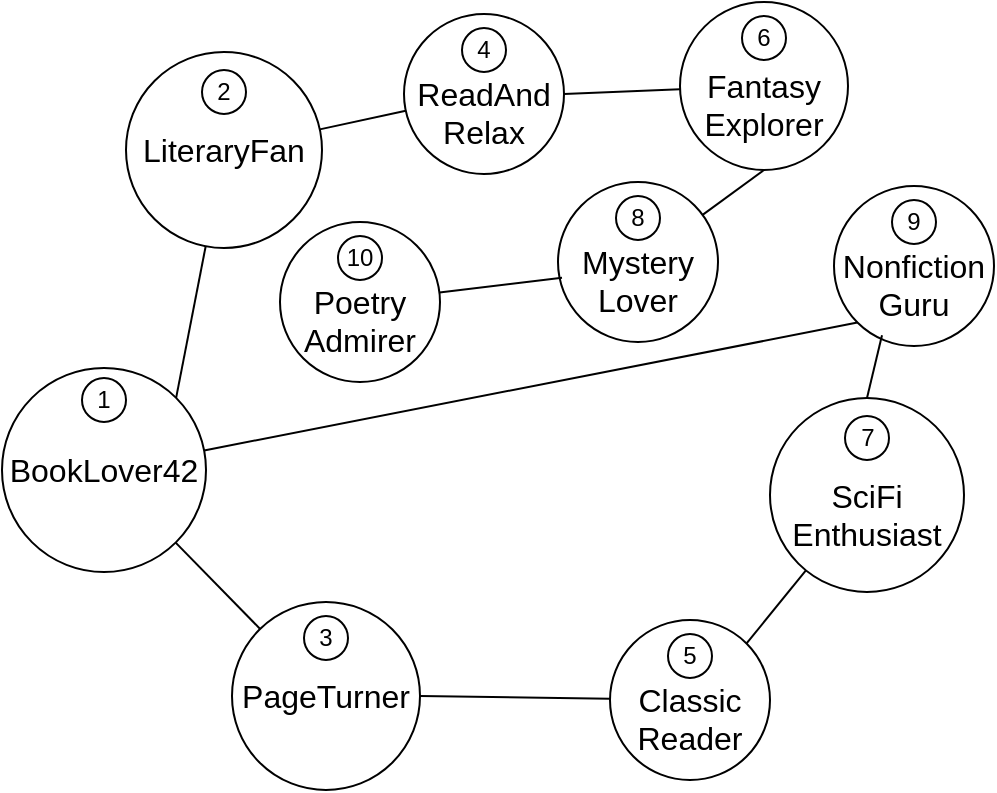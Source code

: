 <mxfile version="26.2.14" pages="3">
  <diagram name="Friends" id="P2gIDNpjgXlZFAOqAVR4">
    <mxGraphModel dx="1131" dy="1289" grid="0" gridSize="10" guides="1" tooltips="1" connect="1" arrows="1" fold="1" page="0" pageScale="1" pageWidth="827" pageHeight="1169" math="0" shadow="0">
      <root>
        <mxCell id="0" />
        <mxCell id="1" parent="0" />
        <mxCell id="SpJ5ieGmrHYRSq6fWpUB-1" value="" style="group" vertex="1" connectable="0" parent="1">
          <mxGeometry x="117" y="-74" width="80" height="80" as="geometry" />
        </mxCell>
        <mxCell id="SpJ5ieGmrHYRSq6fWpUB-2" value="&lt;font style=&quot;font-size: 16px;&quot;&gt;&lt;br&gt;ReadAnd&lt;br&gt;Relax&lt;/font&gt;" style="ellipse;whiteSpace=wrap;html=1;aspect=fixed;" vertex="1" parent="SpJ5ieGmrHYRSq6fWpUB-1">
          <mxGeometry width="80" height="80" as="geometry" />
        </mxCell>
        <mxCell id="SpJ5ieGmrHYRSq6fWpUB-3" value="4" style="ellipse;whiteSpace=wrap;html=1;aspect=fixed;" vertex="1" parent="SpJ5ieGmrHYRSq6fWpUB-1">
          <mxGeometry x="29" y="7" width="22" height="22" as="geometry" />
        </mxCell>
        <mxCell id="SpJ5ieGmrHYRSq6fWpUB-4" value="" style="group" vertex="1" connectable="0" parent="1">
          <mxGeometry x="31" y="220" width="94" height="94" as="geometry" />
        </mxCell>
        <mxCell id="SpJ5ieGmrHYRSq6fWpUB-5" value="&lt;font style=&quot;font-size: 16px;&quot;&gt;PageTurner&lt;/font&gt;" style="ellipse;whiteSpace=wrap;html=1;aspect=fixed;" vertex="1" parent="SpJ5ieGmrHYRSq6fWpUB-4">
          <mxGeometry width="94" height="94" as="geometry" />
        </mxCell>
        <mxCell id="SpJ5ieGmrHYRSq6fWpUB-6" value="3" style="ellipse;whiteSpace=wrap;html=1;aspect=fixed;" vertex="1" parent="SpJ5ieGmrHYRSq6fWpUB-4">
          <mxGeometry x="36" y="7" width="22" height="22" as="geometry" />
        </mxCell>
        <mxCell id="SpJ5ieGmrHYRSq6fWpUB-7" value="" style="group" vertex="1" connectable="0" parent="1">
          <mxGeometry x="-22" y="-55" width="98" height="98" as="geometry" />
        </mxCell>
        <mxCell id="SpJ5ieGmrHYRSq6fWpUB-8" value="&lt;font style=&quot;font-size: 16px;&quot;&gt;LiteraryFan&lt;/font&gt;" style="ellipse;whiteSpace=wrap;html=1;aspect=fixed;" vertex="1" parent="SpJ5ieGmrHYRSq6fWpUB-7">
          <mxGeometry width="98" height="98" as="geometry" />
        </mxCell>
        <mxCell id="SpJ5ieGmrHYRSq6fWpUB-9" value="2" style="ellipse;whiteSpace=wrap;html=1;aspect=fixed;" vertex="1" parent="SpJ5ieGmrHYRSq6fWpUB-7">
          <mxGeometry x="38" y="9" width="22" height="22" as="geometry" />
        </mxCell>
        <mxCell id="SpJ5ieGmrHYRSq6fWpUB-10" value="" style="group" vertex="1" connectable="0" parent="1">
          <mxGeometry x="-84" y="103" width="102" height="102" as="geometry" />
        </mxCell>
        <mxCell id="SpJ5ieGmrHYRSq6fWpUB-11" value="&lt;font style=&quot;font-size: 16px;&quot;&gt;BookLover42&lt;/font&gt;" style="ellipse;whiteSpace=wrap;html=1;aspect=fixed;" vertex="1" parent="SpJ5ieGmrHYRSq6fWpUB-10">
          <mxGeometry width="102" height="102" as="geometry" />
        </mxCell>
        <mxCell id="SpJ5ieGmrHYRSq6fWpUB-12" value="1" style="ellipse;whiteSpace=wrap;html=1;aspect=fixed;" vertex="1" parent="SpJ5ieGmrHYRSq6fWpUB-10">
          <mxGeometry x="40" y="5" width="22" height="22" as="geometry" />
        </mxCell>
        <mxCell id="SpJ5ieGmrHYRSq6fWpUB-13" value="" style="group" vertex="1" connectable="0" parent="1">
          <mxGeometry x="220" y="229" width="80" height="80" as="geometry" />
        </mxCell>
        <mxCell id="SpJ5ieGmrHYRSq6fWpUB-14" value="&lt;font style=&quot;font-size: 16px;&quot;&gt;&lt;br&gt;Classic&lt;br&gt;Reader&lt;/font&gt;" style="ellipse;whiteSpace=wrap;html=1;aspect=fixed;" vertex="1" parent="SpJ5ieGmrHYRSq6fWpUB-13">
          <mxGeometry width="80" height="80" as="geometry" />
        </mxCell>
        <mxCell id="SpJ5ieGmrHYRSq6fWpUB-15" value="5" style="ellipse;whiteSpace=wrap;html=1;aspect=fixed;" vertex="1" parent="SpJ5ieGmrHYRSq6fWpUB-13">
          <mxGeometry x="29" y="7" width="22" height="22" as="geometry" />
        </mxCell>
        <mxCell id="SpJ5ieGmrHYRSq6fWpUB-16" value="" style="group" vertex="1" connectable="0" parent="1">
          <mxGeometry x="255" y="-80" width="84" height="84" as="geometry" />
        </mxCell>
        <mxCell id="SpJ5ieGmrHYRSq6fWpUB-17" value="&lt;font style=&quot;font-size: 16px;&quot;&gt;&lt;br&gt;Fantasy&lt;br&gt;Explorer&lt;/font&gt;" style="ellipse;whiteSpace=wrap;html=1;aspect=fixed;" vertex="1" parent="SpJ5ieGmrHYRSq6fWpUB-16">
          <mxGeometry width="84" height="84" as="geometry" />
        </mxCell>
        <mxCell id="SpJ5ieGmrHYRSq6fWpUB-18" value="6" style="ellipse;whiteSpace=wrap;html=1;aspect=fixed;" vertex="1" parent="SpJ5ieGmrHYRSq6fWpUB-16">
          <mxGeometry x="31" y="7" width="22" height="22" as="geometry" />
        </mxCell>
        <mxCell id="SpJ5ieGmrHYRSq6fWpUB-19" value="" style="group" vertex="1" connectable="0" parent="1">
          <mxGeometry x="300" y="118" width="97" height="97" as="geometry" />
        </mxCell>
        <mxCell id="SpJ5ieGmrHYRSq6fWpUB-20" value="&lt;font style=&quot;font-size: 16px;&quot;&gt;&lt;br&gt;SciFi&lt;br&gt;Enthusiast&lt;/font&gt;" style="ellipse;whiteSpace=wrap;html=1;aspect=fixed;" vertex="1" parent="SpJ5ieGmrHYRSq6fWpUB-19">
          <mxGeometry width="97" height="97" as="geometry" />
        </mxCell>
        <mxCell id="SpJ5ieGmrHYRSq6fWpUB-21" value="7" style="ellipse;whiteSpace=wrap;html=1;aspect=fixed;" vertex="1" parent="SpJ5ieGmrHYRSq6fWpUB-19">
          <mxGeometry x="37.5" y="9" width="22" height="22" as="geometry" />
        </mxCell>
        <mxCell id="SpJ5ieGmrHYRSq6fWpUB-22" value="" style="group" vertex="1" connectable="0" parent="1">
          <mxGeometry x="194" y="10" width="80" height="80" as="geometry" />
        </mxCell>
        <mxCell id="SpJ5ieGmrHYRSq6fWpUB-23" value="&lt;font style=&quot;font-size: 16px;&quot;&gt;&lt;br&gt;Mystery&lt;br&gt;Lover&lt;/font&gt;" style="ellipse;whiteSpace=wrap;html=1;aspect=fixed;" vertex="1" parent="SpJ5ieGmrHYRSq6fWpUB-22">
          <mxGeometry width="80" height="80" as="geometry" />
        </mxCell>
        <mxCell id="SpJ5ieGmrHYRSq6fWpUB-24" value="8" style="ellipse;whiteSpace=wrap;html=1;aspect=fixed;" vertex="1" parent="SpJ5ieGmrHYRSq6fWpUB-22">
          <mxGeometry x="29" y="7" width="22" height="22" as="geometry" />
        </mxCell>
        <mxCell id="SpJ5ieGmrHYRSq6fWpUB-25" value="" style="group" vertex="1" connectable="0" parent="1">
          <mxGeometry x="332" y="12" width="80" height="80" as="geometry" />
        </mxCell>
        <mxCell id="SpJ5ieGmrHYRSq6fWpUB-26" value="&lt;font style=&quot;font-size: 16px;&quot;&gt;&lt;br&gt;Nonfiction&lt;br&gt;Guru&lt;/font&gt;" style="ellipse;whiteSpace=wrap;html=1;aspect=fixed;" vertex="1" parent="SpJ5ieGmrHYRSq6fWpUB-25">
          <mxGeometry width="80" height="80" as="geometry" />
        </mxCell>
        <mxCell id="SpJ5ieGmrHYRSq6fWpUB-27" value="9" style="ellipse;whiteSpace=wrap;html=1;aspect=fixed;" vertex="1" parent="SpJ5ieGmrHYRSq6fWpUB-25">
          <mxGeometry x="29" y="7" width="22" height="22" as="geometry" />
        </mxCell>
        <mxCell id="SpJ5ieGmrHYRSq6fWpUB-28" value="" style="group" vertex="1" connectable="0" parent="1">
          <mxGeometry x="55" y="30" width="80" height="80" as="geometry" />
        </mxCell>
        <mxCell id="SpJ5ieGmrHYRSq6fWpUB-29" value="&lt;font style=&quot;font-size: 16px;&quot;&gt;&lt;br&gt;Poetry&lt;br&gt;Admirer&lt;/font&gt;" style="ellipse;whiteSpace=wrap;html=1;aspect=fixed;" vertex="1" parent="SpJ5ieGmrHYRSq6fWpUB-28">
          <mxGeometry width="80" height="80" as="geometry" />
        </mxCell>
        <mxCell id="SpJ5ieGmrHYRSq6fWpUB-30" value="10" style="ellipse;whiteSpace=wrap;html=1;aspect=fixed;" vertex="1" parent="SpJ5ieGmrHYRSq6fWpUB-28">
          <mxGeometry x="29" y="7" width="22" height="22" as="geometry" />
        </mxCell>
        <mxCell id="SpJ5ieGmrHYRSq6fWpUB-49" style="edgeStyle=none;curved=1;rounded=0;orthogonalLoop=1;jettySize=auto;html=1;exitX=1;exitY=0;exitDx=0;exitDy=0;fontSize=12;startSize=8;endSize=8;endArrow=none;startFill=0;" edge="1" parent="1" source="SpJ5ieGmrHYRSq6fWpUB-11" target="SpJ5ieGmrHYRSq6fWpUB-8">
          <mxGeometry relative="1" as="geometry" />
        </mxCell>
        <mxCell id="SpJ5ieGmrHYRSq6fWpUB-50" style="edgeStyle=none;curved=1;rounded=0;orthogonalLoop=1;jettySize=auto;html=1;fontSize=12;startSize=8;endSize=8;endArrow=none;startFill=0;" edge="1" parent="1" source="SpJ5ieGmrHYRSq6fWpUB-11" target="SpJ5ieGmrHYRSq6fWpUB-5">
          <mxGeometry relative="1" as="geometry" />
        </mxCell>
        <mxCell id="SpJ5ieGmrHYRSq6fWpUB-51" style="edgeStyle=none;curved=1;rounded=0;orthogonalLoop=1;jettySize=auto;html=1;fontSize=12;startSize=8;endSize=8;endArrow=none;startFill=0;" edge="1" parent="1" source="SpJ5ieGmrHYRSq6fWpUB-8" target="SpJ5ieGmrHYRSq6fWpUB-2">
          <mxGeometry relative="1" as="geometry" />
        </mxCell>
        <mxCell id="SpJ5ieGmrHYRSq6fWpUB-52" style="edgeStyle=none;curved=1;rounded=0;orthogonalLoop=1;jettySize=auto;html=1;exitX=1;exitY=0.5;exitDx=0;exitDy=0;fontSize=12;startSize=8;endSize=8;endArrow=none;startFill=0;" edge="1" parent="1" source="SpJ5ieGmrHYRSq6fWpUB-5" target="SpJ5ieGmrHYRSq6fWpUB-14">
          <mxGeometry relative="1" as="geometry" />
        </mxCell>
        <mxCell id="SpJ5ieGmrHYRSq6fWpUB-53" style="edgeStyle=none;curved=1;rounded=0;orthogonalLoop=1;jettySize=auto;html=1;exitX=1;exitY=0.5;exitDx=0;exitDy=0;fontSize=12;startSize=8;endSize=8;endArrow=none;startFill=0;" edge="1" parent="1" source="SpJ5ieGmrHYRSq6fWpUB-2" target="SpJ5ieGmrHYRSq6fWpUB-17">
          <mxGeometry relative="1" as="geometry" />
        </mxCell>
        <mxCell id="SpJ5ieGmrHYRSq6fWpUB-54" style="edgeStyle=none;curved=1;rounded=0;orthogonalLoop=1;jettySize=auto;html=1;exitX=1;exitY=0;exitDx=0;exitDy=0;fontSize=12;startSize=8;endSize=8;endArrow=none;startFill=0;" edge="1" parent="1" source="SpJ5ieGmrHYRSq6fWpUB-14" target="SpJ5ieGmrHYRSq6fWpUB-20">
          <mxGeometry relative="1" as="geometry" />
        </mxCell>
        <mxCell id="SpJ5ieGmrHYRSq6fWpUB-55" style="edgeStyle=none;curved=1;rounded=0;orthogonalLoop=1;jettySize=auto;html=1;exitX=0.5;exitY=1;exitDx=0;exitDy=0;fontSize=12;startSize=8;endSize=8;endArrow=none;startFill=0;" edge="1" parent="1" source="SpJ5ieGmrHYRSq6fWpUB-17" target="SpJ5ieGmrHYRSq6fWpUB-23">
          <mxGeometry relative="1" as="geometry" />
        </mxCell>
        <mxCell id="SpJ5ieGmrHYRSq6fWpUB-56" style="edgeStyle=none;curved=1;rounded=0;orthogonalLoop=1;jettySize=auto;html=1;exitX=0.5;exitY=0;exitDx=0;exitDy=0;entryX=0.3;entryY=0.933;entryDx=0;entryDy=0;entryPerimeter=0;fontSize=12;startSize=8;endSize=8;endArrow=none;startFill=0;" edge="1" parent="1" source="SpJ5ieGmrHYRSq6fWpUB-20" target="SpJ5ieGmrHYRSq6fWpUB-26">
          <mxGeometry relative="1" as="geometry" />
        </mxCell>
        <mxCell id="SpJ5ieGmrHYRSq6fWpUB-57" style="edgeStyle=none;curved=1;rounded=0;orthogonalLoop=1;jettySize=auto;html=1;exitX=0.025;exitY=0.598;exitDx=0;exitDy=0;fontSize=12;startSize=8;endSize=8;exitPerimeter=0;endArrow=none;startFill=0;" edge="1" parent="1" source="SpJ5ieGmrHYRSq6fWpUB-23" target="SpJ5ieGmrHYRSq6fWpUB-29">
          <mxGeometry relative="1" as="geometry" />
        </mxCell>
        <mxCell id="SpJ5ieGmrHYRSq6fWpUB-58" style="edgeStyle=none;curved=1;rounded=0;orthogonalLoop=1;jettySize=auto;html=1;exitX=0;exitY=1;exitDx=0;exitDy=0;fontSize=12;startSize=8;endSize=8;endArrow=none;startFill=0;" edge="1" parent="1" source="SpJ5ieGmrHYRSq6fWpUB-26" target="SpJ5ieGmrHYRSq6fWpUB-11">
          <mxGeometry relative="1" as="geometry" />
        </mxCell>
      </root>
    </mxGraphModel>
  </diagram>
  <diagram id="mQUgbXftCE7Wk1VfG9o1" name="Recommends">
    <mxGraphModel dx="1253" dy="637" grid="0" gridSize="10" guides="1" tooltips="1" connect="1" arrows="1" fold="1" page="0" pageScale="1" pageWidth="827" pageHeight="1169" math="0" shadow="0">
      <root>
        <mxCell id="0" />
        <mxCell id="1" parent="0" />
        <mxCell id="tOZ5-yris6ZTZ968X6ZH-1" value="" style="group" vertex="1" connectable="0" parent="1">
          <mxGeometry x="437" y="414" width="80" height="80" as="geometry" />
        </mxCell>
        <mxCell id="tOZ5-yris6ZTZ968X6ZH-2" value="&lt;font style=&quot;font-size: 16px;&quot;&gt;&lt;br&gt;ReadAnd&lt;br&gt;Relax&lt;/font&gt;" style="ellipse;whiteSpace=wrap;html=1;aspect=fixed;" vertex="1" parent="tOZ5-yris6ZTZ968X6ZH-1">
          <mxGeometry width="80" height="80" as="geometry" />
        </mxCell>
        <mxCell id="tOZ5-yris6ZTZ968X6ZH-3" value="4" style="ellipse;whiteSpace=wrap;html=1;aspect=fixed;" vertex="1" parent="tOZ5-yris6ZTZ968X6ZH-1">
          <mxGeometry x="29" y="7" width="22" height="22" as="geometry" />
        </mxCell>
        <mxCell id="tOZ5-yris6ZTZ968X6ZH-4" value="" style="group" vertex="1" connectable="0" parent="1">
          <mxGeometry x="-71" y="702" width="94" height="94" as="geometry" />
        </mxCell>
        <mxCell id="tOZ5-yris6ZTZ968X6ZH-5" value="&lt;font style=&quot;font-size: 16px;&quot;&gt;PageTurner&lt;/font&gt;" style="ellipse;whiteSpace=wrap;html=1;aspect=fixed;" vertex="1" parent="tOZ5-yris6ZTZ968X6ZH-4">
          <mxGeometry width="94" height="94" as="geometry" />
        </mxCell>
        <mxCell id="tOZ5-yris6ZTZ968X6ZH-6" value="3" style="ellipse;whiteSpace=wrap;html=1;aspect=fixed;" vertex="1" parent="tOZ5-yris6ZTZ968X6ZH-4">
          <mxGeometry x="36" y="7" width="22" height="22" as="geometry" />
        </mxCell>
        <mxCell id="tOZ5-yris6ZTZ968X6ZH-7" value="" style="group" vertex="1" connectable="0" parent="1">
          <mxGeometry x="230" y="405" width="98" height="98" as="geometry" />
        </mxCell>
        <mxCell id="tOZ5-yris6ZTZ968X6ZH-8" value="&lt;font style=&quot;font-size: 16px;&quot;&gt;LiteraryFan&lt;/font&gt;" style="ellipse;whiteSpace=wrap;html=1;aspect=fixed;" vertex="1" parent="tOZ5-yris6ZTZ968X6ZH-7">
          <mxGeometry width="98" height="98" as="geometry" />
        </mxCell>
        <mxCell id="tOZ5-yris6ZTZ968X6ZH-9" value="2" style="ellipse;whiteSpace=wrap;html=1;aspect=fixed;" vertex="1" parent="tOZ5-yris6ZTZ968X6ZH-7">
          <mxGeometry x="38" y="9" width="22" height="22" as="geometry" />
        </mxCell>
        <mxCell id="tOZ5-yris6ZTZ968X6ZH-10" value="" style="group" vertex="1" connectable="0" parent="1">
          <mxGeometry x="-9" y="403" width="102" height="102" as="geometry" />
        </mxCell>
        <mxCell id="tOZ5-yris6ZTZ968X6ZH-11" value="&lt;font style=&quot;font-size: 16px;&quot;&gt;BookLover42&lt;/font&gt;" style="ellipse;whiteSpace=wrap;html=1;aspect=fixed;" vertex="1" parent="tOZ5-yris6ZTZ968X6ZH-10">
          <mxGeometry width="102" height="102" as="geometry" />
        </mxCell>
        <mxCell id="tOZ5-yris6ZTZ968X6ZH-12" value="1" style="ellipse;whiteSpace=wrap;html=1;aspect=fixed;" vertex="1" parent="tOZ5-yris6ZTZ968X6ZH-10">
          <mxGeometry x="40" y="5" width="22" height="22" as="geometry" />
        </mxCell>
        <mxCell id="tOZ5-yris6ZTZ968X6ZH-13" value="" style="group" vertex="1" connectable="0" parent="1">
          <mxGeometry x="561" y="414" width="80" height="80" as="geometry" />
        </mxCell>
        <mxCell id="tOZ5-yris6ZTZ968X6ZH-14" value="&lt;font style=&quot;font-size: 16px;&quot;&gt;&lt;br&gt;Classic&lt;br&gt;Reader&lt;/font&gt;" style="ellipse;whiteSpace=wrap;html=1;aspect=fixed;" vertex="1" parent="tOZ5-yris6ZTZ968X6ZH-13">
          <mxGeometry width="80" height="80" as="geometry" />
        </mxCell>
        <mxCell id="tOZ5-yris6ZTZ968X6ZH-15" value="5" style="ellipse;whiteSpace=wrap;html=1;aspect=fixed;" vertex="1" parent="tOZ5-yris6ZTZ968X6ZH-13">
          <mxGeometry x="29" y="7" width="22" height="22" as="geometry" />
        </mxCell>
        <mxCell id="tOZ5-yris6ZTZ968X6ZH-16" value="" style="group" vertex="1" connectable="0" parent="1">
          <mxGeometry x="431" y="855.5" width="84" height="84" as="geometry" />
        </mxCell>
        <mxCell id="tOZ5-yris6ZTZ968X6ZH-17" value="&lt;font style=&quot;font-size: 16px;&quot;&gt;&lt;br&gt;Fantasy&lt;br&gt;Explorer&lt;/font&gt;" style="ellipse;whiteSpace=wrap;html=1;aspect=fixed;" vertex="1" parent="tOZ5-yris6ZTZ968X6ZH-16">
          <mxGeometry width="84" height="84" as="geometry" />
        </mxCell>
        <mxCell id="tOZ5-yris6ZTZ968X6ZH-18" value="6" style="ellipse;whiteSpace=wrap;html=1;aspect=fixed;" vertex="1" parent="tOZ5-yris6ZTZ968X6ZH-16">
          <mxGeometry x="31" y="7" width="22" height="22" as="geometry" />
        </mxCell>
        <mxCell id="tOZ5-yris6ZTZ968X6ZH-19" value="" style="group" vertex="1" connectable="0" parent="1">
          <mxGeometry x="165" y="849" width="97" height="97" as="geometry" />
        </mxCell>
        <mxCell id="tOZ5-yris6ZTZ968X6ZH-20" value="&lt;font style=&quot;font-size: 16px;&quot;&gt;&lt;br&gt;SciFi&lt;br&gt;Enthusiast&lt;/font&gt;" style="ellipse;whiteSpace=wrap;html=1;aspect=fixed;" vertex="1" parent="tOZ5-yris6ZTZ968X6ZH-19">
          <mxGeometry width="97" height="97" as="geometry" />
        </mxCell>
        <mxCell id="tOZ5-yris6ZTZ968X6ZH-21" value="7" style="ellipse;whiteSpace=wrap;html=1;aspect=fixed;" vertex="1" parent="tOZ5-yris6ZTZ968X6ZH-19">
          <mxGeometry x="37.5" y="9" width="22" height="22" as="geometry" />
        </mxCell>
        <mxCell id="tOZ5-yris6ZTZ968X6ZH-22" value="" style="group" vertex="1" connectable="0" parent="1">
          <mxGeometry x="315" y="857.5" width="80" height="80" as="geometry" />
        </mxCell>
        <mxCell id="tOZ5-yris6ZTZ968X6ZH-23" value="&lt;font style=&quot;font-size: 16px;&quot;&gt;&lt;br&gt;Mystery&lt;br&gt;Lover&lt;/font&gt;" style="ellipse;whiteSpace=wrap;html=1;aspect=fixed;" vertex="1" parent="tOZ5-yris6ZTZ968X6ZH-22">
          <mxGeometry width="80" height="80" as="geometry" />
        </mxCell>
        <mxCell id="tOZ5-yris6ZTZ968X6ZH-24" value="8" style="ellipse;whiteSpace=wrap;html=1;aspect=fixed;" vertex="1" parent="tOZ5-yris6ZTZ968X6ZH-22">
          <mxGeometry x="29" y="7" width="22" height="22" as="geometry" />
        </mxCell>
        <mxCell id="tOZ5-yris6ZTZ968X6ZH-25" value="" style="group" vertex="1" connectable="0" parent="1">
          <mxGeometry x="122" y="412" width="80" height="80" as="geometry" />
        </mxCell>
        <mxCell id="tOZ5-yris6ZTZ968X6ZH-26" value="&lt;font style=&quot;font-size: 16px;&quot;&gt;&lt;br&gt;Nonfiction&lt;br&gt;Guru&lt;/font&gt;" style="ellipse;whiteSpace=wrap;html=1;aspect=fixed;" vertex="1" parent="tOZ5-yris6ZTZ968X6ZH-25">
          <mxGeometry width="80" height="80" as="geometry" />
        </mxCell>
        <mxCell id="tOZ5-yris6ZTZ968X6ZH-27" value="9" style="ellipse;whiteSpace=wrap;html=1;aspect=fixed;" vertex="1" parent="tOZ5-yris6ZTZ968X6ZH-25">
          <mxGeometry x="29" y="7" width="22" height="22" as="geometry" />
        </mxCell>
        <mxCell id="tOZ5-yris6ZTZ968X6ZH-41" value="" style="group" vertex="1" connectable="0" parent="1">
          <mxGeometry x="561" y="542" width="80" height="80" as="geometry" />
        </mxCell>
        <mxCell id="tOZ5-yris6ZTZ968X6ZH-42" value="&lt;br&gt;&lt;br&gt;Атлант расправил плечи" style="whiteSpace=wrap;html=1;aspect=fixed;" vertex="1" parent="tOZ5-yris6ZTZ968X6ZH-41">
          <mxGeometry width="80" height="80" as="geometry" />
        </mxCell>
        <mxCell id="tOZ5-yris6ZTZ968X6ZH-43" value="7" style="whiteSpace=wrap;html=1;aspect=fixed;" vertex="1" parent="tOZ5-yris6ZTZ968X6ZH-41">
          <mxGeometry x="26" width="28" height="28" as="geometry" />
        </mxCell>
        <mxCell id="tOZ5-yris6ZTZ968X6ZH-44" value="" style="group" vertex="1" connectable="0" parent="1">
          <mxGeometry x="173.5" y="731" width="80" height="80" as="geometry" />
        </mxCell>
        <mxCell id="tOZ5-yris6ZTZ968X6ZH-45" value="&lt;br&gt;Собачье сердце" style="whiteSpace=wrap;html=1;aspect=fixed;" vertex="1" parent="tOZ5-yris6ZTZ968X6ZH-44">
          <mxGeometry x="-1.5" y="-7" width="80" height="80" as="geometry" />
        </mxCell>
        <mxCell id="tOZ5-yris6ZTZ968X6ZH-46" value="9" style="whiteSpace=wrap;html=1;aspect=fixed;" vertex="1" parent="tOZ5-yris6ZTZ968X6ZH-44">
          <mxGeometry x="26" width="28" height="28" as="geometry" />
        </mxCell>
        <mxCell id="tOZ5-yris6ZTZ968X6ZH-47" value="" style="group" vertex="1" connectable="0" parent="1">
          <mxGeometry x="60" y="542" width="93" height="93" as="geometry" />
        </mxCell>
        <mxCell id="tOZ5-yris6ZTZ968X6ZH-48" value="&lt;br&gt;&lt;br&gt;Гарри Поттер и философский камень" style="whiteSpace=wrap;html=1;aspect=fixed;" vertex="1" parent="tOZ5-yris6ZTZ968X6ZH-47">
          <mxGeometry width="93" height="93" as="geometry" />
        </mxCell>
        <mxCell id="tOZ5-yris6ZTZ968X6ZH-49" value="4" style="whiteSpace=wrap;html=1;aspect=fixed;" vertex="1" parent="tOZ5-yris6ZTZ968X6ZH-47">
          <mxGeometry x="32.5" width="28" height="28" as="geometry" />
        </mxCell>
        <mxCell id="tOZ5-yris6ZTZ968X6ZH-50" value="" style="group" vertex="1" connectable="0" parent="1">
          <mxGeometry x="437" y="542" width="80" height="80" as="geometry" />
        </mxCell>
        <mxCell id="tOZ5-yris6ZTZ968X6ZH-51" value="&lt;br&gt;Тень горы" style="whiteSpace=wrap;html=1;aspect=fixed;" vertex="1" parent="tOZ5-yris6ZTZ968X6ZH-50">
          <mxGeometry width="80" height="80" as="geometry" />
        </mxCell>
        <mxCell id="tOZ5-yris6ZTZ968X6ZH-52" value="6" style="whiteSpace=wrap;html=1;aspect=fixed;" vertex="1" parent="tOZ5-yris6ZTZ968X6ZH-50">
          <mxGeometry x="26" width="28" height="28" as="geometry" />
        </mxCell>
        <mxCell id="tOZ5-yris6ZTZ968X6ZH-53" value="" style="group" vertex="1" connectable="0" parent="1">
          <mxGeometry x="300" y="542" width="80" height="80" as="geometry" />
        </mxCell>
        <mxCell id="tOZ5-yris6ZTZ968X6ZH-54" value="&lt;br&gt;Властелин колец" style="whiteSpace=wrap;html=1;aspect=fixed;" vertex="1" parent="tOZ5-yris6ZTZ968X6ZH-53">
          <mxGeometry width="80" height="80" as="geometry" />
        </mxCell>
        <mxCell id="tOZ5-yris6ZTZ968X6ZH-55" value="5" style="whiteSpace=wrap;html=1;aspect=fixed;" vertex="1" parent="tOZ5-yris6ZTZ968X6ZH-53">
          <mxGeometry x="26" width="28" height="28" as="geometry" />
        </mxCell>
        <mxCell id="tOZ5-yris6ZTZ968X6ZH-56" value="" style="group" vertex="1" connectable="0" parent="1">
          <mxGeometry x="315" y="728" width="80" height="80" as="geometry" />
        </mxCell>
        <mxCell id="tOZ5-yris6ZTZ968X6ZH-57" value="&lt;br&gt;Шерлок Холмс" style="whiteSpace=wrap;html=1;aspect=fixed;" vertex="1" parent="tOZ5-yris6ZTZ968X6ZH-56">
          <mxGeometry width="80" height="80" as="geometry" />
        </mxCell>
        <mxCell id="tOZ5-yris6ZTZ968X6ZH-58" value="10" style="whiteSpace=wrap;html=1;aspect=fixed;" vertex="1" parent="tOZ5-yris6ZTZ968X6ZH-56">
          <mxGeometry x="26" width="28" height="28" as="geometry" />
        </mxCell>
        <mxCell id="tOZ5-yris6ZTZ968X6ZH-59" value="" style="group" vertex="1" connectable="0" parent="1">
          <mxGeometry x="66.5" y="728" width="80" height="80" as="geometry" />
        </mxCell>
        <mxCell id="tOZ5-yris6ZTZ968X6ZH-60" value="&lt;br&gt;Преступление и наказание" style="whiteSpace=wrap;html=1;aspect=fixed;" vertex="1" parent="tOZ5-yris6ZTZ968X6ZH-59">
          <mxGeometry width="80" height="80" as="geometry" />
        </mxCell>
        <mxCell id="tOZ5-yris6ZTZ968X6ZH-61" value="3" style="whiteSpace=wrap;html=1;aspect=fixed;" vertex="1" parent="tOZ5-yris6ZTZ968X6ZH-59">
          <mxGeometry x="26" width="28" height="28" as="geometry" />
        </mxCell>
        <mxCell id="tOZ5-yris6ZTZ968X6ZH-62" value="" style="group" vertex="1" connectable="0" parent="1">
          <mxGeometry x="182" y="542" width="80" height="80" as="geometry" />
        </mxCell>
        <mxCell id="tOZ5-yris6ZTZ968X6ZH-63" value="&lt;br&gt;Мастер и Маргарита" style="whiteSpace=wrap;html=1;aspect=fixed;" vertex="1" parent="tOZ5-yris6ZTZ968X6ZH-62">
          <mxGeometry width="80" height="80" as="geometry" />
        </mxCell>
        <mxCell id="tOZ5-yris6ZTZ968X6ZH-64" value="2" style="whiteSpace=wrap;html=1;aspect=fixed;" vertex="1" parent="tOZ5-yris6ZTZ968X6ZH-62">
          <mxGeometry x="26" width="28" height="28" as="geometry" />
        </mxCell>
        <mxCell id="tOZ5-yris6ZTZ968X6ZH-65" value="" style="group" vertex="1" connectable="0" parent="1">
          <mxGeometry x="-64" y="548.5" width="80" height="80" as="geometry" />
        </mxCell>
        <mxCell id="tOZ5-yris6ZTZ968X6ZH-66" value="1984" style="whiteSpace=wrap;html=1;aspect=fixed;" vertex="1" parent="tOZ5-yris6ZTZ968X6ZH-65">
          <mxGeometry width="80" height="80" as="geometry" />
        </mxCell>
        <mxCell id="tOZ5-yris6ZTZ968X6ZH-67" value="1" style="whiteSpace=wrap;html=1;aspect=fixed;" vertex="1" parent="tOZ5-yris6ZTZ968X6ZH-65">
          <mxGeometry x="26" width="28" height="28" as="geometry" />
        </mxCell>
        <mxCell id="tOZ5-yris6ZTZ968X6ZH-68" value="" style="group" vertex="1" connectable="0" parent="1">
          <mxGeometry x="435" y="727" width="80" height="80" as="geometry" />
        </mxCell>
        <mxCell id="tOZ5-yris6ZTZ968X6ZH-69" value="&lt;br&gt;Маленький принц" style="whiteSpace=wrap;html=1;aspect=fixed;" vertex="1" parent="tOZ5-yris6ZTZ968X6ZH-68">
          <mxGeometry width="80" height="80" as="geometry" />
        </mxCell>
        <mxCell id="tOZ5-yris6ZTZ968X6ZH-70" value="8" style="whiteSpace=wrap;html=1;aspect=fixed;" vertex="1" parent="tOZ5-yris6ZTZ968X6ZH-68">
          <mxGeometry x="26" width="28" height="28" as="geometry" />
        </mxCell>
        <mxCell id="tOZ5-yris6ZTZ968X6ZH-71" style="edgeStyle=none;curved=1;rounded=0;orthogonalLoop=1;jettySize=auto;html=1;exitX=0;exitY=1;exitDx=0;exitDy=0;entryX=0.5;entryY=0;entryDx=0;entryDy=0;fontSize=12;startSize=8;endSize=8;" edge="1" parent="1" source="tOZ5-yris6ZTZ968X6ZH-11" target="tOZ5-yris6ZTZ968X6ZH-67">
          <mxGeometry relative="1" as="geometry" />
        </mxCell>
        <mxCell id="tOZ5-yris6ZTZ968X6ZH-72" style="edgeStyle=none;curved=1;rounded=0;orthogonalLoop=1;jettySize=auto;html=1;exitX=1;exitY=1;exitDx=0;exitDy=0;entryX=0.5;entryY=0;entryDx=0;entryDy=0;fontSize=12;startSize=8;endSize=8;" edge="1" parent="1" source="tOZ5-yris6ZTZ968X6ZH-11" target="tOZ5-yris6ZTZ968X6ZH-49">
          <mxGeometry relative="1" as="geometry" />
        </mxCell>
        <mxCell id="tOZ5-yris6ZTZ968X6ZH-73" style="edgeStyle=none;curved=1;rounded=0;orthogonalLoop=1;jettySize=auto;html=1;exitX=0;exitY=1;exitDx=0;exitDy=0;entryX=0.5;entryY=0;entryDx=0;entryDy=0;fontSize=12;startSize=8;endSize=8;" edge="1" parent="1" source="tOZ5-yris6ZTZ968X6ZH-8" target="tOZ5-yris6ZTZ968X6ZH-64">
          <mxGeometry relative="1" as="geometry" />
        </mxCell>
        <mxCell id="tOZ5-yris6ZTZ968X6ZH-74" style="edgeStyle=none;curved=1;rounded=0;orthogonalLoop=1;jettySize=auto;html=1;exitX=1;exitY=1;exitDx=0;exitDy=0;fontSize=12;startSize=8;endSize=8;" edge="1" parent="1" source="tOZ5-yris6ZTZ968X6ZH-8" target="tOZ5-yris6ZTZ968X6ZH-55">
          <mxGeometry relative="1" as="geometry" />
        </mxCell>
        <mxCell id="tOZ5-yris6ZTZ968X6ZH-75" style="edgeStyle=none;curved=1;rounded=0;orthogonalLoop=1;jettySize=auto;html=1;exitX=0.5;exitY=0;exitDx=0;exitDy=0;fontSize=12;startSize=8;endSize=8;" edge="1" parent="1" source="tOZ5-yris6ZTZ968X6ZH-5" target="tOZ5-yris6ZTZ968X6ZH-66">
          <mxGeometry relative="1" as="geometry" />
        </mxCell>
        <mxCell id="tOZ5-yris6ZTZ968X6ZH-76" style="edgeStyle=none;curved=1;rounded=0;orthogonalLoop=1;jettySize=auto;html=1;exitX=1;exitY=0.5;exitDx=0;exitDy=0;entryX=0;entryY=0.5;entryDx=0;entryDy=0;fontSize=12;startSize=8;endSize=8;" edge="1" parent="1" source="tOZ5-yris6ZTZ968X6ZH-5" target="tOZ5-yris6ZTZ968X6ZH-60">
          <mxGeometry relative="1" as="geometry" />
        </mxCell>
        <mxCell id="tOZ5-yris6ZTZ968X6ZH-77" style="edgeStyle=none;curved=1;rounded=0;orthogonalLoop=1;jettySize=auto;html=1;exitX=0.5;exitY=1;exitDx=0;exitDy=0;fontSize=12;startSize=8;endSize=8;" edge="1" parent="1" source="tOZ5-yris6ZTZ968X6ZH-2" target="tOZ5-yris6ZTZ968X6ZH-52">
          <mxGeometry relative="1" as="geometry" />
        </mxCell>
        <mxCell id="tOZ5-yris6ZTZ968X6ZH-78" style="edgeStyle=none;curved=1;rounded=0;orthogonalLoop=1;jettySize=auto;html=1;exitX=0.5;exitY=1;exitDx=0;exitDy=0;entryX=0.5;entryY=0;entryDx=0;entryDy=0;fontSize=12;startSize=8;endSize=8;" edge="1" parent="1" source="tOZ5-yris6ZTZ968X6ZH-14" target="tOZ5-yris6ZTZ968X6ZH-43">
          <mxGeometry relative="1" as="geometry" />
        </mxCell>
        <mxCell id="tOZ5-yris6ZTZ968X6ZH-79" style="edgeStyle=none;curved=1;rounded=0;orthogonalLoop=1;jettySize=auto;html=1;exitX=0.5;exitY=0;exitDx=0;exitDy=0;fontSize=12;startSize=8;endSize=8;entryX=0.5;entryY=1;entryDx=0;entryDy=0;" edge="1" parent="1" source="tOZ5-yris6ZTZ968X6ZH-17" target="tOZ5-yris6ZTZ968X6ZH-69">
          <mxGeometry relative="1" as="geometry" />
        </mxCell>
        <mxCell id="tOZ5-yris6ZTZ968X6ZH-80" style="edgeStyle=none;curved=1;rounded=0;orthogonalLoop=1;jettySize=auto;html=1;exitX=0.5;exitY=0;exitDx=0;exitDy=0;entryX=0.5;entryY=1;entryDx=0;entryDy=0;fontSize=12;startSize=8;endSize=8;" edge="1" parent="1" source="tOZ5-yris6ZTZ968X6ZH-20" target="tOZ5-yris6ZTZ968X6ZH-45">
          <mxGeometry relative="1" as="geometry" />
        </mxCell>
        <mxCell id="tOZ5-yris6ZTZ968X6ZH-81" style="edgeStyle=none;curved=1;rounded=0;orthogonalLoop=1;jettySize=auto;html=1;exitX=0.5;exitY=1;exitDx=0;exitDy=0;entryX=0.5;entryY=0;entryDx=0;entryDy=0;fontSize=12;startSize=8;endSize=8;" edge="1" parent="1" source="tOZ5-yris6ZTZ968X6ZH-26" target="tOZ5-yris6ZTZ968X6ZH-49">
          <mxGeometry relative="1" as="geometry" />
        </mxCell>
        <mxCell id="tOZ5-yris6ZTZ968X6ZH-82" style="edgeStyle=none;curved=1;rounded=0;orthogonalLoop=1;jettySize=auto;html=1;exitX=0.5;exitY=0;exitDx=0;exitDy=0;fontSize=12;startSize=8;endSize=8;" edge="1" parent="1" source="tOZ5-yris6ZTZ968X6ZH-23" target="tOZ5-yris6ZTZ968X6ZH-57">
          <mxGeometry relative="1" as="geometry" />
        </mxCell>
      </root>
    </mxGraphModel>
  </diagram>
  <diagram id="PhrD7CCjdwgauVjO8QFd" name="WrittenBy">
    <mxGraphModel dx="1188" dy="557" grid="0" gridSize="10" guides="1" tooltips="1" connect="1" arrows="1" fold="1" page="0" pageScale="1" pageWidth="827" pageHeight="1169" math="0" shadow="0">
      <root>
        <mxCell id="0" />
        <mxCell id="1" parent="0" />
        <mxCell id="gqrzmjEzwZpDXoRNlh4M-1" value="" style="group" vertex="1" connectable="0" parent="1">
          <mxGeometry x="270" y="670" width="80" height="80" as="geometry" />
        </mxCell>
        <mxCell id="gqrzmjEzwZpDXoRNlh4M-2" value="&lt;font style=&quot;font-size: 16px;&quot;&gt;Роулинг&lt;/font&gt;" style="ellipse;whiteSpace=wrap;html=1;aspect=fixed;" vertex="1" parent="gqrzmjEzwZpDXoRNlh4M-1">
          <mxGeometry width="80" height="80" as="geometry" />
        </mxCell>
        <mxCell id="gqrzmjEzwZpDXoRNlh4M-3" value="4" style="ellipse;whiteSpace=wrap;html=1;aspect=fixed;" vertex="1" parent="gqrzmjEzwZpDXoRNlh4M-1">
          <mxGeometry x="29" y="7" width="22" height="22" as="geometry" />
        </mxCell>
        <mxCell id="gqrzmjEzwZpDXoRNlh4M-4" value="" style="group" vertex="1" connectable="0" parent="1">
          <mxGeometry x="141" y="661" width="106" height="106" as="geometry" />
        </mxCell>
        <mxCell id="gqrzmjEzwZpDXoRNlh4M-5" value="&lt;font style=&quot;font-size: 16px;&quot;&gt;Достоевский&lt;/font&gt;" style="ellipse;whiteSpace=wrap;html=1;aspect=fixed;" vertex="1" parent="gqrzmjEzwZpDXoRNlh4M-4">
          <mxGeometry width="106" height="106" as="geometry" />
        </mxCell>
        <mxCell id="gqrzmjEzwZpDXoRNlh4M-6" value="3" style="ellipse;whiteSpace=wrap;html=1;aspect=fixed;" vertex="1" parent="gqrzmjEzwZpDXoRNlh4M-4">
          <mxGeometry x="42" y="6" width="22" height="22" as="geometry" />
        </mxCell>
        <mxCell id="gqrzmjEzwZpDXoRNlh4M-7" value="" style="group" vertex="1" connectable="0" parent="1">
          <mxGeometry x="47" y="661" width="80" height="80" as="geometry" />
        </mxCell>
        <mxCell id="gqrzmjEzwZpDXoRNlh4M-8" value="&lt;font style=&quot;font-size: 16px;&quot;&gt;Булгаков&lt;/font&gt;" style="ellipse;whiteSpace=wrap;html=1;aspect=fixed;" vertex="1" parent="gqrzmjEzwZpDXoRNlh4M-7">
          <mxGeometry width="80" height="80" as="geometry" />
        </mxCell>
        <mxCell id="gqrzmjEzwZpDXoRNlh4M-9" value="2" style="ellipse;whiteSpace=wrap;html=1;aspect=fixed;" vertex="1" parent="gqrzmjEzwZpDXoRNlh4M-7">
          <mxGeometry x="29" y="7" width="22" height="22" as="geometry" />
        </mxCell>
        <mxCell id="gqrzmjEzwZpDXoRNlh4M-10" value="" style="group" vertex="1" connectable="0" parent="1">
          <mxGeometry x="-64" y="661" width="80" height="80" as="geometry" />
        </mxCell>
        <mxCell id="gqrzmjEzwZpDXoRNlh4M-11" value="&lt;font style=&quot;font-size: 16px;&quot;&gt;Оруэлл&lt;/font&gt;" style="ellipse;whiteSpace=wrap;html=1;aspect=fixed;" vertex="1" parent="gqrzmjEzwZpDXoRNlh4M-10">
          <mxGeometry width="80" height="80" as="geometry" />
        </mxCell>
        <mxCell id="gqrzmjEzwZpDXoRNlh4M-12" value="1" style="ellipse;whiteSpace=wrap;html=1;aspect=fixed;" vertex="1" parent="gqrzmjEzwZpDXoRNlh4M-10">
          <mxGeometry x="29" y="7" width="22" height="22" as="geometry" />
        </mxCell>
        <mxCell id="gqrzmjEzwZpDXoRNlh4M-13" value="" style="group" vertex="1" connectable="0" parent="1">
          <mxGeometry x="377" y="670" width="80" height="80" as="geometry" />
        </mxCell>
        <mxCell id="gqrzmjEzwZpDXoRNlh4M-14" value="&lt;font style=&quot;font-size: 16px;&quot;&gt;Толкин&lt;/font&gt;" style="ellipse;whiteSpace=wrap;html=1;aspect=fixed;" vertex="1" parent="gqrzmjEzwZpDXoRNlh4M-13">
          <mxGeometry width="80" height="80" as="geometry" />
        </mxCell>
        <mxCell id="gqrzmjEzwZpDXoRNlh4M-15" value="5" style="ellipse;whiteSpace=wrap;html=1;aspect=fixed;" vertex="1" parent="gqrzmjEzwZpDXoRNlh4M-13">
          <mxGeometry x="29" y="7" width="22" height="22" as="geometry" />
        </mxCell>
        <mxCell id="gqrzmjEzwZpDXoRNlh4M-16" value="" style="group" vertex="1" connectable="0" parent="1">
          <mxGeometry x="-64" y="896" width="80" height="80" as="geometry" />
        </mxCell>
        <mxCell id="gqrzmjEzwZpDXoRNlh4M-17" value="&lt;font style=&quot;font-size: 16px;&quot;&gt;Робертс&lt;/font&gt;" style="ellipse;whiteSpace=wrap;html=1;aspect=fixed;" vertex="1" parent="gqrzmjEzwZpDXoRNlh4M-16">
          <mxGeometry width="80" height="80" as="geometry" />
        </mxCell>
        <mxCell id="gqrzmjEzwZpDXoRNlh4M-18" value="6" style="ellipse;whiteSpace=wrap;html=1;aspect=fixed;" vertex="1" parent="gqrzmjEzwZpDXoRNlh4M-16">
          <mxGeometry x="29" y="7" width="22" height="22" as="geometry" />
        </mxCell>
        <mxCell id="gqrzmjEzwZpDXoRNlh4M-19" value="" style="group" vertex="1" connectable="0" parent="1">
          <mxGeometry x="270" y="885" width="80" height="80" as="geometry" />
        </mxCell>
        <mxCell id="gqrzmjEzwZpDXoRNlh4M-20" value="&lt;font style=&quot;font-size: 16px;&quot;&gt;Рэнд&lt;/font&gt;" style="ellipse;whiteSpace=wrap;html=1;aspect=fixed;" vertex="1" parent="gqrzmjEzwZpDXoRNlh4M-19">
          <mxGeometry width="80" height="80" as="geometry" />
        </mxCell>
        <mxCell id="gqrzmjEzwZpDXoRNlh4M-21" value="7" style="ellipse;whiteSpace=wrap;html=1;aspect=fixed;" vertex="1" parent="gqrzmjEzwZpDXoRNlh4M-19">
          <mxGeometry x="29" y="7" width="22" height="22" as="geometry" />
        </mxCell>
        <mxCell id="gqrzmjEzwZpDXoRNlh4M-22" value="" style="group" vertex="1" connectable="0" parent="1">
          <mxGeometry x="143.5" y="885" width="101" height="106" as="geometry" />
        </mxCell>
        <mxCell id="gqrzmjEzwZpDXoRNlh4M-23" value="&lt;font style=&quot;font-size: 16px;&quot;&gt;&lt;br&gt;Сент-Экзюпери&lt;/font&gt;" style="ellipse;whiteSpace=wrap;html=1;aspect=fixed;" vertex="1" parent="gqrzmjEzwZpDXoRNlh4M-22">
          <mxGeometry width="95.958" height="95.958" as="geometry" />
        </mxCell>
        <mxCell id="gqrzmjEzwZpDXoRNlh4M-24" value="8" style="ellipse;whiteSpace=wrap;html=1;aspect=fixed;" vertex="1" parent="gqrzmjEzwZpDXoRNlh4M-22">
          <mxGeometry x="36.612" y="9.275" width="26.388" height="26.388" as="geometry" />
        </mxCell>
        <mxCell id="gqrzmjEzwZpDXoRNlh4M-25" value="" style="group" vertex="1" connectable="0" parent="1">
          <mxGeometry x="377" y="885" width="80" height="80" as="geometry" />
        </mxCell>
        <mxCell id="gqrzmjEzwZpDXoRNlh4M-26" value="&lt;font style=&quot;font-size: 16px;&quot;&gt;Дойл&lt;/font&gt;" style="ellipse;whiteSpace=wrap;html=1;aspect=fixed;" vertex="1" parent="gqrzmjEzwZpDXoRNlh4M-25">
          <mxGeometry width="80" height="80" as="geometry" />
        </mxCell>
        <mxCell id="gqrzmjEzwZpDXoRNlh4M-27" value="9" style="ellipse;whiteSpace=wrap;html=1;aspect=fixed;" vertex="1" parent="gqrzmjEzwZpDXoRNlh4M-25">
          <mxGeometry x="29" y="7" width="22" height="22" as="geometry" />
        </mxCell>
        <mxCell id="qN_8D6SUZNQjUNxSLygL-1" value="" style="group" vertex="1" connectable="0" parent="1">
          <mxGeometry x="270" y="770" width="80" height="80" as="geometry" />
        </mxCell>
        <mxCell id="qN_8D6SUZNQjUNxSLygL-2" value="&lt;br&gt;&lt;br&gt;Атлант расправил плечи" style="whiteSpace=wrap;html=1;aspect=fixed;" vertex="1" parent="qN_8D6SUZNQjUNxSLygL-1">
          <mxGeometry width="80" height="80" as="geometry" />
        </mxCell>
        <mxCell id="qN_8D6SUZNQjUNxSLygL-3" value="7" style="whiteSpace=wrap;html=1;aspect=fixed;" vertex="1" parent="qN_8D6SUZNQjUNxSLygL-1">
          <mxGeometry x="26" width="28" height="28" as="geometry" />
        </mxCell>
        <mxCell id="qN_8D6SUZNQjUNxSLygL-4" value="" style="group" vertex="1" connectable="0" parent="1">
          <mxGeometry x="45" y="778" width="80" height="80" as="geometry" />
        </mxCell>
        <mxCell id="qN_8D6SUZNQjUNxSLygL-5" value="&lt;br&gt;Собачье сердце" style="whiteSpace=wrap;html=1;aspect=fixed;" vertex="1" parent="qN_8D6SUZNQjUNxSLygL-4">
          <mxGeometry x="-1.5" y="-7" width="80" height="80" as="geometry" />
        </mxCell>
        <mxCell id="qN_8D6SUZNQjUNxSLygL-6" value="9" style="whiteSpace=wrap;html=1;aspect=fixed;" vertex="1" parent="qN_8D6SUZNQjUNxSLygL-4">
          <mxGeometry x="26" width="28" height="28" as="geometry" />
        </mxCell>
        <mxCell id="qN_8D6SUZNQjUNxSLygL-7" value="" style="group" vertex="1" connectable="0" parent="1">
          <mxGeometry x="263.5" y="548.5" width="93" height="93" as="geometry" />
        </mxCell>
        <mxCell id="qN_8D6SUZNQjUNxSLygL-8" value="&lt;br&gt;&lt;br&gt;Гарри Поттер и философский камень" style="whiteSpace=wrap;html=1;aspect=fixed;" vertex="1" parent="qN_8D6SUZNQjUNxSLygL-7">
          <mxGeometry width="93" height="93" as="geometry" />
        </mxCell>
        <mxCell id="qN_8D6SUZNQjUNxSLygL-9" value="4" style="whiteSpace=wrap;html=1;aspect=fixed;" vertex="1" parent="qN_8D6SUZNQjUNxSLygL-7">
          <mxGeometry x="32.5" width="28" height="28" as="geometry" />
        </mxCell>
        <mxCell id="qN_8D6SUZNQjUNxSLygL-10" value="" style="group" vertex="1" connectable="0" parent="1">
          <mxGeometry x="-64" y="770" width="80" height="80" as="geometry" />
        </mxCell>
        <mxCell id="qN_8D6SUZNQjUNxSLygL-11" value="&lt;br&gt;Тень горы" style="whiteSpace=wrap;html=1;aspect=fixed;" vertex="1" parent="qN_8D6SUZNQjUNxSLygL-10">
          <mxGeometry width="80" height="80" as="geometry" />
        </mxCell>
        <mxCell id="qN_8D6SUZNQjUNxSLygL-12" value="6" style="whiteSpace=wrap;html=1;aspect=fixed;" vertex="1" parent="qN_8D6SUZNQjUNxSLygL-10">
          <mxGeometry x="26" width="28" height="28" as="geometry" />
        </mxCell>
        <mxCell id="qN_8D6SUZNQjUNxSLygL-13" value="" style="group" vertex="1" connectable="0" parent="1">
          <mxGeometry x="377" y="547" width="80" height="80" as="geometry" />
        </mxCell>
        <mxCell id="qN_8D6SUZNQjUNxSLygL-14" value="&lt;br&gt;Властелин колец" style="whiteSpace=wrap;html=1;aspect=fixed;" vertex="1" parent="qN_8D6SUZNQjUNxSLygL-13">
          <mxGeometry width="80" height="80" as="geometry" />
        </mxCell>
        <mxCell id="qN_8D6SUZNQjUNxSLygL-15" value="5" style="whiteSpace=wrap;html=1;aspect=fixed;" vertex="1" parent="qN_8D6SUZNQjUNxSLygL-13">
          <mxGeometry x="26" width="28" height="28" as="geometry" />
        </mxCell>
        <mxCell id="qN_8D6SUZNQjUNxSLygL-16" value="" style="group" vertex="1" connectable="0" parent="1">
          <mxGeometry x="380" y="770" width="80" height="80" as="geometry" />
        </mxCell>
        <mxCell id="qN_8D6SUZNQjUNxSLygL-17" value="&lt;br&gt;Шерлок Холмс" style="whiteSpace=wrap;html=1;aspect=fixed;" vertex="1" parent="qN_8D6SUZNQjUNxSLygL-16">
          <mxGeometry width="80" height="80" as="geometry" />
        </mxCell>
        <mxCell id="qN_8D6SUZNQjUNxSLygL-18" value="10" style="whiteSpace=wrap;html=1;aspect=fixed;" vertex="1" parent="qN_8D6SUZNQjUNxSLygL-16">
          <mxGeometry x="26" width="28" height="28" as="geometry" />
        </mxCell>
        <mxCell id="qN_8D6SUZNQjUNxSLygL-19" value="" style="group" vertex="1" connectable="0" parent="1">
          <mxGeometry x="154" y="548.5" width="80" height="80" as="geometry" />
        </mxCell>
        <mxCell id="qN_8D6SUZNQjUNxSLygL-20" value="&lt;br&gt;Преступление и наказание" style="whiteSpace=wrap;html=1;aspect=fixed;" vertex="1" parent="qN_8D6SUZNQjUNxSLygL-19">
          <mxGeometry width="80" height="80" as="geometry" />
        </mxCell>
        <mxCell id="qN_8D6SUZNQjUNxSLygL-21" value="3" style="whiteSpace=wrap;html=1;aspect=fixed;" vertex="1" parent="qN_8D6SUZNQjUNxSLygL-19">
          <mxGeometry x="26" width="28" height="28" as="geometry" />
        </mxCell>
        <mxCell id="qN_8D6SUZNQjUNxSLygL-22" value="" style="group" vertex="1" connectable="0" parent="1">
          <mxGeometry x="47" y="548.5" width="80" height="80" as="geometry" />
        </mxCell>
        <mxCell id="qN_8D6SUZNQjUNxSLygL-23" value="&lt;br&gt;Мастер и Маргарита" style="whiteSpace=wrap;html=1;aspect=fixed;" vertex="1" parent="qN_8D6SUZNQjUNxSLygL-22">
          <mxGeometry width="80" height="80" as="geometry" />
        </mxCell>
        <mxCell id="qN_8D6SUZNQjUNxSLygL-24" value="2" style="whiteSpace=wrap;html=1;aspect=fixed;" vertex="1" parent="qN_8D6SUZNQjUNxSLygL-22">
          <mxGeometry x="26" width="28" height="28" as="geometry" />
        </mxCell>
        <mxCell id="qN_8D6SUZNQjUNxSLygL-25" value="" style="group" vertex="1" connectable="0" parent="1">
          <mxGeometry x="-64" y="548.5" width="80" height="80" as="geometry" />
        </mxCell>
        <mxCell id="qN_8D6SUZNQjUNxSLygL-26" value="1984" style="whiteSpace=wrap;html=1;aspect=fixed;" vertex="1" parent="qN_8D6SUZNQjUNxSLygL-25">
          <mxGeometry width="80" height="80" as="geometry" />
        </mxCell>
        <mxCell id="qN_8D6SUZNQjUNxSLygL-27" value="1" style="whiteSpace=wrap;html=1;aspect=fixed;" vertex="1" parent="qN_8D6SUZNQjUNxSLygL-25">
          <mxGeometry x="26" width="28" height="28" as="geometry" />
        </mxCell>
        <mxCell id="qN_8D6SUZNQjUNxSLygL-28" value="" style="group" vertex="1" connectable="0" parent="1">
          <mxGeometry x="154" y="770" width="80" height="80" as="geometry" />
        </mxCell>
        <mxCell id="qN_8D6SUZNQjUNxSLygL-29" value="&lt;br&gt;Маленький принц" style="whiteSpace=wrap;html=1;aspect=fixed;" vertex="1" parent="qN_8D6SUZNQjUNxSLygL-28">
          <mxGeometry width="80" height="80" as="geometry" />
        </mxCell>
        <mxCell id="qN_8D6SUZNQjUNxSLygL-30" value="8" style="whiteSpace=wrap;html=1;aspect=fixed;" vertex="1" parent="qN_8D6SUZNQjUNxSLygL-28">
          <mxGeometry x="26" width="28" height="28" as="geometry" />
        </mxCell>
        <mxCell id="qN_8D6SUZNQjUNxSLygL-36" style="edgeStyle=none;curved=1;rounded=0;orthogonalLoop=1;jettySize=auto;html=1;exitX=0.5;exitY=1;exitDx=0;exitDy=0;entryX=0.5;entryY=0;entryDx=0;entryDy=0;fontSize=12;startSize=8;endSize=8;" edge="1" parent="1" source="qN_8D6SUZNQjUNxSLygL-26" target="gqrzmjEzwZpDXoRNlh4M-12">
          <mxGeometry relative="1" as="geometry" />
        </mxCell>
        <mxCell id="oyUdr-V_BMMyFG82pox9-1" style="edgeStyle=none;curved=1;rounded=0;orthogonalLoop=1;jettySize=auto;html=1;exitX=0.5;exitY=1;exitDx=0;exitDy=0;entryX=0.5;entryY=0;entryDx=0;entryDy=0;fontSize=12;startSize=8;endSize=8;" edge="1" parent="1" source="qN_8D6SUZNQjUNxSLygL-23" target="gqrzmjEzwZpDXoRNlh4M-8">
          <mxGeometry relative="1" as="geometry" />
        </mxCell>
        <mxCell id="oyUdr-V_BMMyFG82pox9-2" style="edgeStyle=none;curved=1;rounded=0;orthogonalLoop=1;jettySize=auto;html=1;exitX=0.5;exitY=1;exitDx=0;exitDy=0;entryX=0.5;entryY=0;entryDx=0;entryDy=0;fontSize=12;startSize=8;endSize=8;" edge="1" parent="1" source="qN_8D6SUZNQjUNxSLygL-20" target="gqrzmjEzwZpDXoRNlh4M-5">
          <mxGeometry relative="1" as="geometry" />
        </mxCell>
        <mxCell id="oyUdr-V_BMMyFG82pox9-3" style="edgeStyle=none;curved=1;rounded=0;orthogonalLoop=1;jettySize=auto;html=1;exitX=0.5;exitY=1;exitDx=0;exitDy=0;entryX=0.5;entryY=0;entryDx=0;entryDy=0;fontSize=12;startSize=8;endSize=8;" edge="1" parent="1" source="qN_8D6SUZNQjUNxSLygL-8" target="gqrzmjEzwZpDXoRNlh4M-2">
          <mxGeometry relative="1" as="geometry" />
        </mxCell>
        <mxCell id="oyUdr-V_BMMyFG82pox9-4" style="edgeStyle=none;curved=1;rounded=0;orthogonalLoop=1;jettySize=auto;html=1;exitX=0.5;exitY=1;exitDx=0;exitDy=0;entryX=0.5;entryY=0;entryDx=0;entryDy=0;fontSize=12;startSize=8;endSize=8;" edge="1" parent="1" source="qN_8D6SUZNQjUNxSLygL-14" target="gqrzmjEzwZpDXoRNlh4M-14">
          <mxGeometry relative="1" as="geometry" />
        </mxCell>
        <mxCell id="oyUdr-V_BMMyFG82pox9-6" style="edgeStyle=none;curved=1;rounded=0;orthogonalLoop=1;jettySize=auto;html=1;exitX=0.5;exitY=0;exitDx=0;exitDy=0;entryX=0.5;entryY=1;entryDx=0;entryDy=0;fontSize=12;startSize=8;endSize=8;" edge="1" parent="1" source="qN_8D6SUZNQjUNxSLygL-5" target="gqrzmjEzwZpDXoRNlh4M-8">
          <mxGeometry relative="1" as="geometry" />
        </mxCell>
        <mxCell id="oyUdr-V_BMMyFG82pox9-7" style="edgeStyle=none;curved=1;rounded=0;orthogonalLoop=1;jettySize=auto;html=1;exitX=0.5;exitY=0;exitDx=0;exitDy=0;entryX=0.5;entryY=1;entryDx=0;entryDy=0;fontSize=12;startSize=8;endSize=8;" edge="1" parent="1" source="gqrzmjEzwZpDXoRNlh4M-17" target="qN_8D6SUZNQjUNxSLygL-11">
          <mxGeometry relative="1" as="geometry" />
        </mxCell>
        <mxCell id="oyUdr-V_BMMyFG82pox9-9" style="edgeStyle=none;curved=1;rounded=0;orthogonalLoop=1;jettySize=auto;html=1;exitX=0.5;exitY=0;exitDx=0;exitDy=0;entryX=0.5;entryY=1;entryDx=0;entryDy=0;fontSize=12;startSize=8;endSize=8;" edge="1" parent="1" source="gqrzmjEzwZpDXoRNlh4M-20" target="qN_8D6SUZNQjUNxSLygL-2">
          <mxGeometry relative="1" as="geometry" />
        </mxCell>
        <mxCell id="oyUdr-V_BMMyFG82pox9-10" style="edgeStyle=none;curved=1;rounded=0;orthogonalLoop=1;jettySize=auto;html=1;exitX=0.5;exitY=0;exitDx=0;exitDy=0;fontSize=12;startSize=8;endSize=8;" edge="1" parent="1" source="gqrzmjEzwZpDXoRNlh4M-23" target="qN_8D6SUZNQjUNxSLygL-29">
          <mxGeometry relative="1" as="geometry" />
        </mxCell>
        <mxCell id="oyUdr-V_BMMyFG82pox9-11" style="edgeStyle=none;curved=1;rounded=0;orthogonalLoop=1;jettySize=auto;html=1;exitX=0.5;exitY=0;exitDx=0;exitDy=0;fontSize=12;startSize=8;endSize=8;" edge="1" parent="1" source="gqrzmjEzwZpDXoRNlh4M-26" target="qN_8D6SUZNQjUNxSLygL-17">
          <mxGeometry relative="1" as="geometry" />
        </mxCell>
      </root>
    </mxGraphModel>
  </diagram>
</mxfile>
